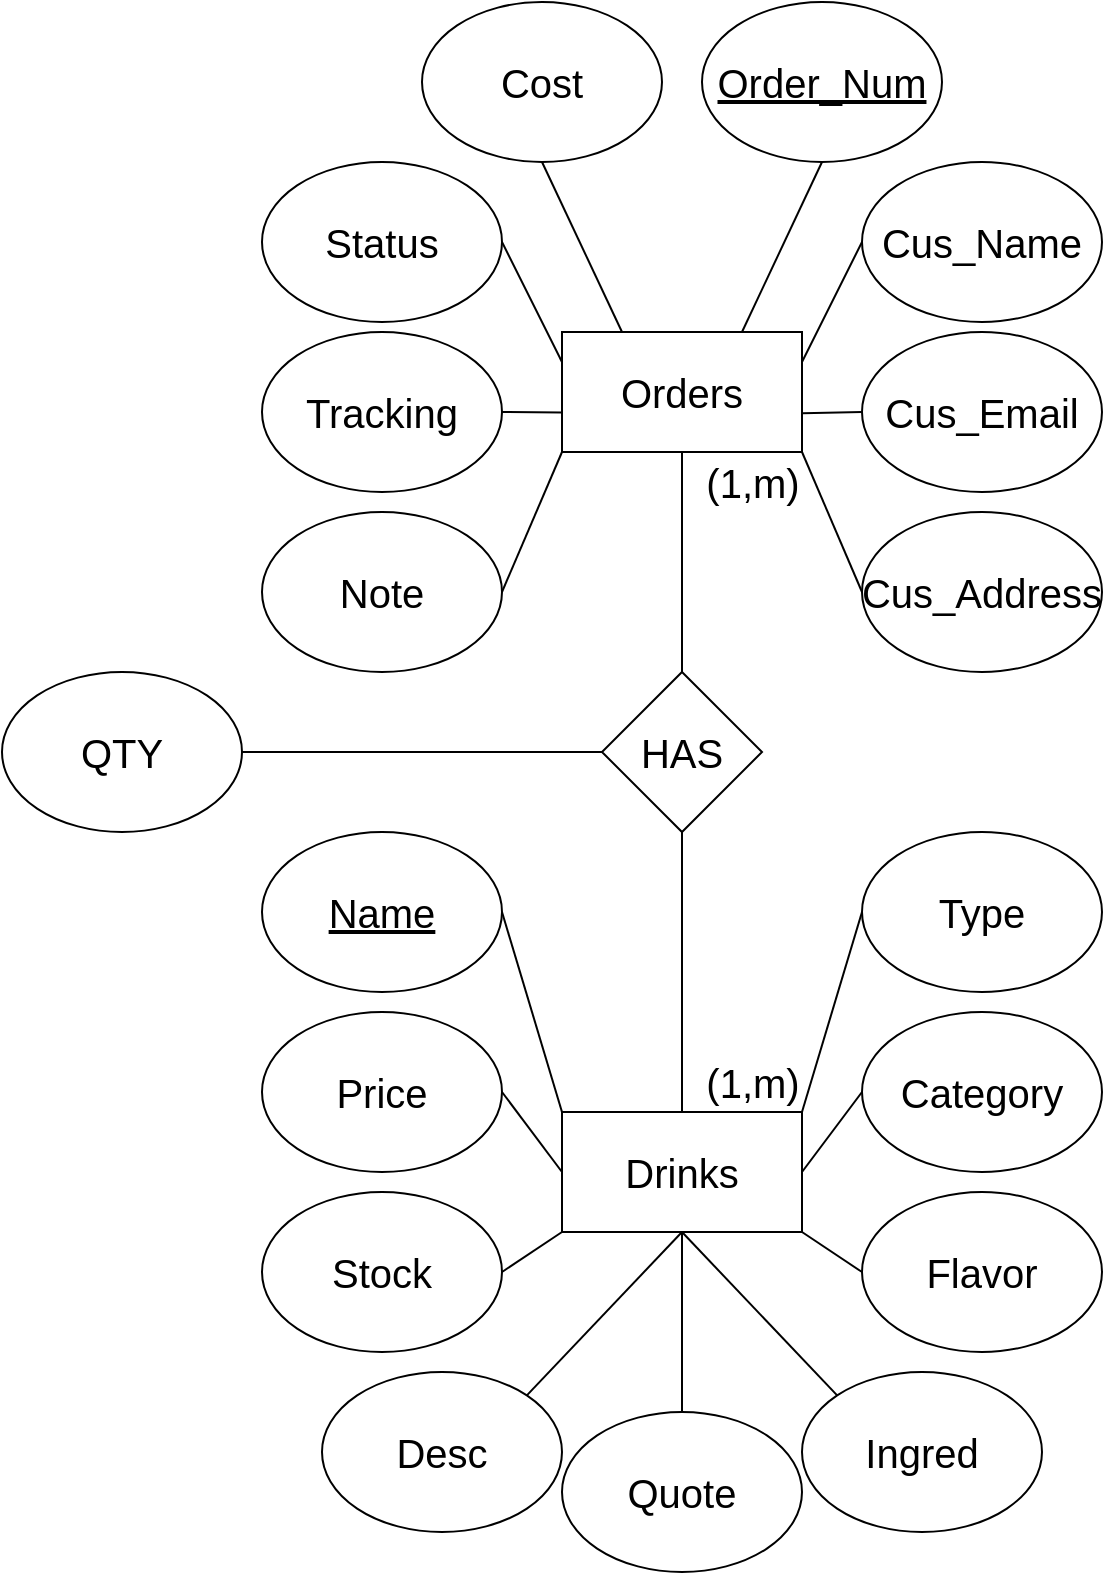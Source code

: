 <mxfile version="20.6.0" type="device"><diagram id="-lV3lUhbE75q5aResldV" name="Page-1"><mxGraphModel dx="1704" dy="820" grid="1" gridSize="10" guides="1" tooltips="1" connect="1" arrows="1" fold="1" page="1" pageScale="1" pageWidth="1100" pageHeight="850" math="0" shadow="0"><root><mxCell id="0"/><mxCell id="1" parent="0"/><mxCell id="fuEdumDcTXkWGHEmlnQQ-3" value="&lt;u style=&quot;font-size: 20px;&quot;&gt;Order_Num&lt;/u&gt;" style="ellipse;whiteSpace=wrap;html=1;fontSize=20;" parent="1" vertex="1"><mxGeometry x="580" y="40" width="120" height="80" as="geometry"/></mxCell><mxCell id="fuEdumDcTXkWGHEmlnQQ-5" value="Orders" style="rounded=0;whiteSpace=wrap;html=1;fontSize=20;" parent="1" vertex="1"><mxGeometry x="510" y="205" width="120" height="60" as="geometry"/></mxCell><mxCell id="fuEdumDcTXkWGHEmlnQQ-6" value="Drinks" style="rounded=0;whiteSpace=wrap;html=1;fontSize=20;" parent="1" vertex="1"><mxGeometry x="510" y="595" width="120" height="60" as="geometry"/></mxCell><mxCell id="fuEdumDcTXkWGHEmlnQQ-9" value="&lt;u style=&quot;font-size: 20px;&quot;&gt;Name&lt;/u&gt;" style="ellipse;whiteSpace=wrap;html=1;fontSize=20;" parent="1" vertex="1"><mxGeometry x="360" y="455" width="120" height="80" as="geometry"/></mxCell><mxCell id="fuEdumDcTXkWGHEmlnQQ-10" value="" style="endArrow=none;html=1;rounded=0;exitX=1;exitY=0.5;exitDx=0;exitDy=0;entryX=0;entryY=0;entryDx=0;entryDy=0;fontSize=20;" parent="1" source="fuEdumDcTXkWGHEmlnQQ-9" target="fuEdumDcTXkWGHEmlnQQ-6" edge="1"><mxGeometry width="50" height="50" relative="1" as="geometry"><mxPoint x="420" y="465" as="sourcePoint"/><mxPoint x="470" y="415" as="targetPoint"/></mxGeometry></mxCell><mxCell id="fuEdumDcTXkWGHEmlnQQ-11" value="" style="endArrow=none;html=1;rounded=0;entryX=0.5;entryY=1;entryDx=0;entryDy=0;exitX=0.75;exitY=0;exitDx=0;exitDy=0;fontSize=20;" parent="1" source="fuEdumDcTXkWGHEmlnQQ-5" target="fuEdumDcTXkWGHEmlnQQ-3" edge="1"><mxGeometry width="50" height="50" relative="1" as="geometry"><mxPoint x="420" y="445" as="sourcePoint"/><mxPoint x="470" y="395" as="targetPoint"/></mxGeometry></mxCell><mxCell id="fuEdumDcTXkWGHEmlnQQ-12" value="HAS" style="rhombus;whiteSpace=wrap;html=1;fontSize=20;" parent="1" vertex="1"><mxGeometry x="530" y="375" width="80" height="80" as="geometry"/></mxCell><mxCell id="fuEdumDcTXkWGHEmlnQQ-13" value="" style="endArrow=none;html=1;rounded=0;entryX=0.5;entryY=1;entryDx=0;entryDy=0;exitX=0.5;exitY=0;exitDx=0;exitDy=0;fontSize=20;" parent="1" source="fuEdumDcTXkWGHEmlnQQ-12" target="fuEdumDcTXkWGHEmlnQQ-5" edge="1"><mxGeometry width="50" height="50" relative="1" as="geometry"><mxPoint x="420" y="395" as="sourcePoint"/><mxPoint x="470" y="345" as="targetPoint"/></mxGeometry></mxCell><mxCell id="fuEdumDcTXkWGHEmlnQQ-14" value="Cus_Name" style="ellipse;whiteSpace=wrap;html=1;fontSize=20;" parent="1" vertex="1"><mxGeometry x="660" y="120" width="120" height="80" as="geometry"/></mxCell><mxCell id="fuEdumDcTXkWGHEmlnQQ-15" value="" style="endArrow=none;html=1;rounded=0;entryX=0.5;entryY=1;entryDx=0;entryDy=0;exitX=0.5;exitY=0;exitDx=0;exitDy=0;fontSize=20;" parent="1" source="fuEdumDcTXkWGHEmlnQQ-6" target="fuEdumDcTXkWGHEmlnQQ-12" edge="1"><mxGeometry width="50" height="50" relative="1" as="geometry"><mxPoint x="580" y="275" as="sourcePoint"/><mxPoint x="580" y="225.0" as="targetPoint"/></mxGeometry></mxCell><mxCell id="fuEdumDcTXkWGHEmlnQQ-16" value="(1,m)" style="text;html=1;align=center;verticalAlign=middle;resizable=0;points=[];autosize=1;strokeColor=none;fillColor=none;fontSize=20;" parent="1" vertex="1"><mxGeometry x="570" y="260" width="70" height="40" as="geometry"/></mxCell><mxCell id="fuEdumDcTXkWGHEmlnQQ-17" value="(1,m)" style="text;html=1;align=center;verticalAlign=middle;resizable=0;points=[];autosize=1;strokeColor=none;fillColor=none;fontSize=20;" parent="1" vertex="1"><mxGeometry x="570" y="560" width="70" height="40" as="geometry"/></mxCell><mxCell id="fuEdumDcTXkWGHEmlnQQ-18" value="Status" style="ellipse;whiteSpace=wrap;html=1;fontSize=20;" parent="1" vertex="1"><mxGeometry x="360" y="120" width="120" height="80" as="geometry"/></mxCell><mxCell id="fuEdumDcTXkWGHEmlnQQ-19" value="Tracking" style="ellipse;whiteSpace=wrap;html=1;fontSize=20;" parent="1" vertex="1"><mxGeometry x="360" y="205" width="120" height="80" as="geometry"/></mxCell><mxCell id="fuEdumDcTXkWGHEmlnQQ-20" value="" style="endArrow=none;html=1;rounded=0;entryX=0;entryY=0.671;entryDx=0;entryDy=0;exitX=1;exitY=0.5;exitDx=0;exitDy=0;fontSize=20;entryPerimeter=0;" parent="1" source="fuEdumDcTXkWGHEmlnQQ-19" target="fuEdumDcTXkWGHEmlnQQ-5" edge="1"><mxGeometry width="50" height="50" relative="1" as="geometry"><mxPoint x="420" y="440" as="sourcePoint"/><mxPoint x="510" y="245" as="targetPoint"/></mxGeometry></mxCell><mxCell id="fuEdumDcTXkWGHEmlnQQ-21" value="" style="endArrow=none;html=1;rounded=0;entryX=0;entryY=0.25;entryDx=0;entryDy=0;exitX=1;exitY=0.5;exitDx=0;exitDy=0;fontSize=20;" parent="1" source="fuEdumDcTXkWGHEmlnQQ-18" target="fuEdumDcTXkWGHEmlnQQ-5" edge="1"><mxGeometry width="50" height="50" relative="1" as="geometry"><mxPoint x="420" y="440" as="sourcePoint"/><mxPoint x="510" y="230" as="targetPoint"/></mxGeometry></mxCell><mxCell id="fuEdumDcTXkWGHEmlnQQ-22" value="Note" style="ellipse;whiteSpace=wrap;html=1;fontSize=20;" parent="1" vertex="1"><mxGeometry x="360" y="295" width="120" height="80" as="geometry"/></mxCell><mxCell id="fuEdumDcTXkWGHEmlnQQ-23" value="" style="endArrow=none;html=1;rounded=0;entryX=0;entryY=1;entryDx=0;entryDy=0;exitX=1;exitY=0.5;exitDx=0;exitDy=0;fontSize=20;" parent="1" source="fuEdumDcTXkWGHEmlnQQ-22" target="fuEdumDcTXkWGHEmlnQQ-5" edge="1"><mxGeometry width="50" height="50" relative="1" as="geometry"><mxPoint x="545" y="520" as="sourcePoint"/><mxPoint x="510" y="260" as="targetPoint"/></mxGeometry></mxCell><mxCell id="fuEdumDcTXkWGHEmlnQQ-26" value="Cus_Address" style="ellipse;whiteSpace=wrap;html=1;fontSize=20;" parent="1" vertex="1"><mxGeometry x="660" y="295" width="120" height="80" as="geometry"/></mxCell><mxCell id="fuEdumDcTXkWGHEmlnQQ-27" value="" style="endArrow=none;html=1;rounded=0;entryX=0;entryY=0.5;entryDx=0;entryDy=0;exitX=1;exitY=0.25;exitDx=0;exitDy=0;fontSize=20;" parent="1" source="fuEdumDcTXkWGHEmlnQQ-5" target="fuEdumDcTXkWGHEmlnQQ-14" edge="1"><mxGeometry width="50" height="50" relative="1" as="geometry"><mxPoint x="630" y="230" as="sourcePoint"/><mxPoint x="780" y="200.0" as="targetPoint"/></mxGeometry></mxCell><mxCell id="fuEdumDcTXkWGHEmlnQQ-28" value="Cus_Email" style="ellipse;whiteSpace=wrap;html=1;fontSize=20;" parent="1" vertex="1"><mxGeometry x="660" y="205" width="120" height="80" as="geometry"/></mxCell><mxCell id="fuEdumDcTXkWGHEmlnQQ-29" value="" style="endArrow=none;html=1;rounded=0;entryX=0;entryY=0.5;entryDx=0;entryDy=0;exitX=1.002;exitY=0.677;exitDx=0;exitDy=0;fontSize=20;exitPerimeter=0;" parent="1" source="fuEdumDcTXkWGHEmlnQQ-5" target="fuEdumDcTXkWGHEmlnQQ-28" edge="1"><mxGeometry width="50" height="50" relative="1" as="geometry"><mxPoint x="630" y="245" as="sourcePoint"/><mxPoint x="780" y="229.41" as="targetPoint"/></mxGeometry></mxCell><mxCell id="fuEdumDcTXkWGHEmlnQQ-30" value="" style="endArrow=none;html=1;rounded=0;entryX=0;entryY=0.5;entryDx=0;entryDy=0;exitX=1;exitY=1;exitDx=0;exitDy=0;fontSize=20;" parent="1" source="fuEdumDcTXkWGHEmlnQQ-5" target="fuEdumDcTXkWGHEmlnQQ-26" edge="1"><mxGeometry width="50" height="50" relative="1" as="geometry"><mxPoint x="630" y="260" as="sourcePoint"/><mxPoint x="715" y="250" as="targetPoint"/></mxGeometry></mxCell><mxCell id="fuEdumDcTXkWGHEmlnQQ-31" value="Type" style="ellipse;whiteSpace=wrap;html=1;fontSize=20;" parent="1" vertex="1"><mxGeometry x="660" y="455" width="120" height="80" as="geometry"/></mxCell><mxCell id="fuEdumDcTXkWGHEmlnQQ-32" value="Flavor" style="ellipse;whiteSpace=wrap;html=1;fontSize=20;" parent="1" vertex="1"><mxGeometry x="660" y="635" width="120" height="80" as="geometry"/></mxCell><mxCell id="fuEdumDcTXkWGHEmlnQQ-33" value="Price" style="ellipse;whiteSpace=wrap;html=1;fontSize=20;" parent="1" vertex="1"><mxGeometry x="360" y="545" width="120" height="80" as="geometry"/></mxCell><mxCell id="fuEdumDcTXkWGHEmlnQQ-34" value="" style="endArrow=none;html=1;rounded=0;entryX=1;entryY=1;entryDx=0;entryDy=0;exitX=0;exitY=0.5;exitDx=0;exitDy=0;fontSize=20;" parent="1" source="fuEdumDcTXkWGHEmlnQQ-32" target="fuEdumDcTXkWGHEmlnQQ-6" edge="1"><mxGeometry width="50" height="50" relative="1" as="geometry"><mxPoint x="610" y="565" as="sourcePoint"/><mxPoint x="690" y="535" as="targetPoint"/></mxGeometry></mxCell><mxCell id="fuEdumDcTXkWGHEmlnQQ-36" value="" style="endArrow=none;html=1;rounded=0;exitX=1;exitY=0.5;exitDx=0;exitDy=0;entryX=0;entryY=0.5;entryDx=0;entryDy=0;fontSize=20;" parent="1" source="fuEdumDcTXkWGHEmlnQQ-33" target="fuEdumDcTXkWGHEmlnQQ-6" edge="1"><mxGeometry width="50" height="50" relative="1" as="geometry"><mxPoint x="640" y="585" as="sourcePoint"/><mxPoint x="690" y="535" as="targetPoint"/></mxGeometry></mxCell><mxCell id="fuEdumDcTXkWGHEmlnQQ-37" value="" style="endArrow=none;html=1;rounded=0;exitX=1;exitY=0;exitDx=0;exitDy=0;entryX=0;entryY=0.5;entryDx=0;entryDy=0;fontSize=20;" parent="1" source="fuEdumDcTXkWGHEmlnQQ-6" target="fuEdumDcTXkWGHEmlnQQ-31" edge="1"><mxGeometry width="50" height="50" relative="1" as="geometry"><mxPoint x="640" y="445" as="sourcePoint"/><mxPoint x="690" y="395" as="targetPoint"/></mxGeometry></mxCell><mxCell id="fuEdumDcTXkWGHEmlnQQ-38" value="&lt;font style=&quot;font-size: 20px;&quot;&gt;QTY&lt;/font&gt;" style="ellipse;whiteSpace=wrap;html=1;fontSize=20;" parent="1" vertex="1"><mxGeometry x="230" y="375" width="120" height="80" as="geometry"/></mxCell><mxCell id="fuEdumDcTXkWGHEmlnQQ-39" value="" style="endArrow=none;html=1;rounded=0;entryX=0;entryY=0.5;entryDx=0;entryDy=0;exitX=1;exitY=0.5;exitDx=0;exitDy=0;fontSize=20;" parent="1" source="fuEdumDcTXkWGHEmlnQQ-38" target="fuEdumDcTXkWGHEmlnQQ-12" edge="1"><mxGeometry width="50" height="50" relative="1" as="geometry"><mxPoint x="310" y="345" as="sourcePoint"/><mxPoint x="360" y="295" as="targetPoint"/></mxGeometry></mxCell><mxCell id="fuEdumDcTXkWGHEmlnQQ-40" value="Stock" style="ellipse;whiteSpace=wrap;html=1;fontSize=20;" parent="1" vertex="1"><mxGeometry x="360" y="635" width="120" height="80" as="geometry"/></mxCell><mxCell id="fuEdumDcTXkWGHEmlnQQ-41" value="" style="endArrow=none;html=1;rounded=0;exitX=1;exitY=0.5;exitDx=0;exitDy=0;entryX=0;entryY=1;entryDx=0;entryDy=0;fontSize=20;" parent="1" source="fuEdumDcTXkWGHEmlnQQ-40" target="fuEdumDcTXkWGHEmlnQQ-6" edge="1"><mxGeometry width="50" height="50" relative="1" as="geometry"><mxPoint x="560" y="535" as="sourcePoint"/><mxPoint x="610" y="485" as="targetPoint"/></mxGeometry></mxCell><mxCell id="nikGk-SmXX8WHYTkZj-e-1" value="Category" style="ellipse;whiteSpace=wrap;html=1;fontSize=20;" parent="1" vertex="1"><mxGeometry x="660" y="545" width="120" height="80" as="geometry"/></mxCell><mxCell id="nikGk-SmXX8WHYTkZj-e-2" value="Ingred" style="ellipse;whiteSpace=wrap;html=1;fontSize=20;" parent="1" vertex="1"><mxGeometry x="630" y="725" width="120" height="80" as="geometry"/></mxCell><mxCell id="nikGk-SmXX8WHYTkZj-e-3" value="Quote" style="ellipse;whiteSpace=wrap;html=1;fontSize=20;" parent="1" vertex="1"><mxGeometry x="510" y="745" width="120" height="80" as="geometry"/></mxCell><mxCell id="nikGk-SmXX8WHYTkZj-e-4" value="Desc" style="ellipse;whiteSpace=wrap;html=1;fontSize=20;" parent="1" vertex="1"><mxGeometry x="390" y="725" width="120" height="80" as="geometry"/></mxCell><mxCell id="nikGk-SmXX8WHYTkZj-e-7" value="" style="endArrow=none;html=1;rounded=0;exitX=0;exitY=0.5;exitDx=0;exitDy=0;entryX=1;entryY=0.5;entryDx=0;entryDy=0;fontSize=20;" parent="1" source="nikGk-SmXX8WHYTkZj-e-1" target="fuEdumDcTXkWGHEmlnQQ-6" edge="1"><mxGeometry width="50" height="50" relative="1" as="geometry"><mxPoint x="490" y="595" as="sourcePoint"/><mxPoint x="520" y="635" as="targetPoint"/></mxGeometry></mxCell><mxCell id="nikGk-SmXX8WHYTkZj-e-9" value="" style="endArrow=none;html=1;rounded=0;exitX=1;exitY=0;exitDx=0;exitDy=0;entryX=0.5;entryY=1;entryDx=0;entryDy=0;fontSize=20;" parent="1" source="nikGk-SmXX8WHYTkZj-e-4" target="fuEdumDcTXkWGHEmlnQQ-6" edge="1"><mxGeometry width="50" height="50" relative="1" as="geometry"><mxPoint x="490" y="685" as="sourcePoint"/><mxPoint x="520" y="665" as="targetPoint"/></mxGeometry></mxCell><mxCell id="nikGk-SmXX8WHYTkZj-e-10" value="" style="endArrow=none;html=1;rounded=0;exitX=0.5;exitY=1;exitDx=0;exitDy=0;entryX=0.5;entryY=0;entryDx=0;entryDy=0;fontSize=20;" parent="1" source="fuEdumDcTXkWGHEmlnQQ-6" target="nikGk-SmXX8WHYTkZj-e-3" edge="1"><mxGeometry width="50" height="50" relative="1" as="geometry"><mxPoint x="500" y="695" as="sourcePoint"/><mxPoint x="530" y="675" as="targetPoint"/></mxGeometry></mxCell><mxCell id="nikGk-SmXX8WHYTkZj-e-11" value="" style="endArrow=none;html=1;rounded=0;exitX=0.5;exitY=1;exitDx=0;exitDy=0;entryX=0;entryY=0;entryDx=0;entryDy=0;fontSize=20;" parent="1" source="fuEdumDcTXkWGHEmlnQQ-6" target="nikGk-SmXX8WHYTkZj-e-2" edge="1"><mxGeometry width="50" height="50" relative="1" as="geometry"><mxPoint x="510" y="705" as="sourcePoint"/><mxPoint x="540" y="685" as="targetPoint"/></mxGeometry></mxCell><mxCell id="YRJlvYOALtcD4cKhk0Ys-1" value="Cost" style="ellipse;whiteSpace=wrap;html=1;fontSize=20;" vertex="1" parent="1"><mxGeometry x="440" y="40" width="120" height="80" as="geometry"/></mxCell><mxCell id="YRJlvYOALtcD4cKhk0Ys-2" value="" style="endArrow=none;html=1;rounded=0;entryX=0.5;entryY=1;entryDx=0;entryDy=0;exitX=0.25;exitY=0;exitDx=0;exitDy=0;fontSize=20;" edge="1" parent="1" target="YRJlvYOALtcD4cKhk0Ys-1" source="fuEdumDcTXkWGHEmlnQQ-5"><mxGeometry width="50" height="50" relative="1" as="geometry"><mxPoint x="460" y="205" as="sourcePoint"/><mxPoint x="330" y="395" as="targetPoint"/></mxGeometry></mxCell></root></mxGraphModel></diagram></mxfile>